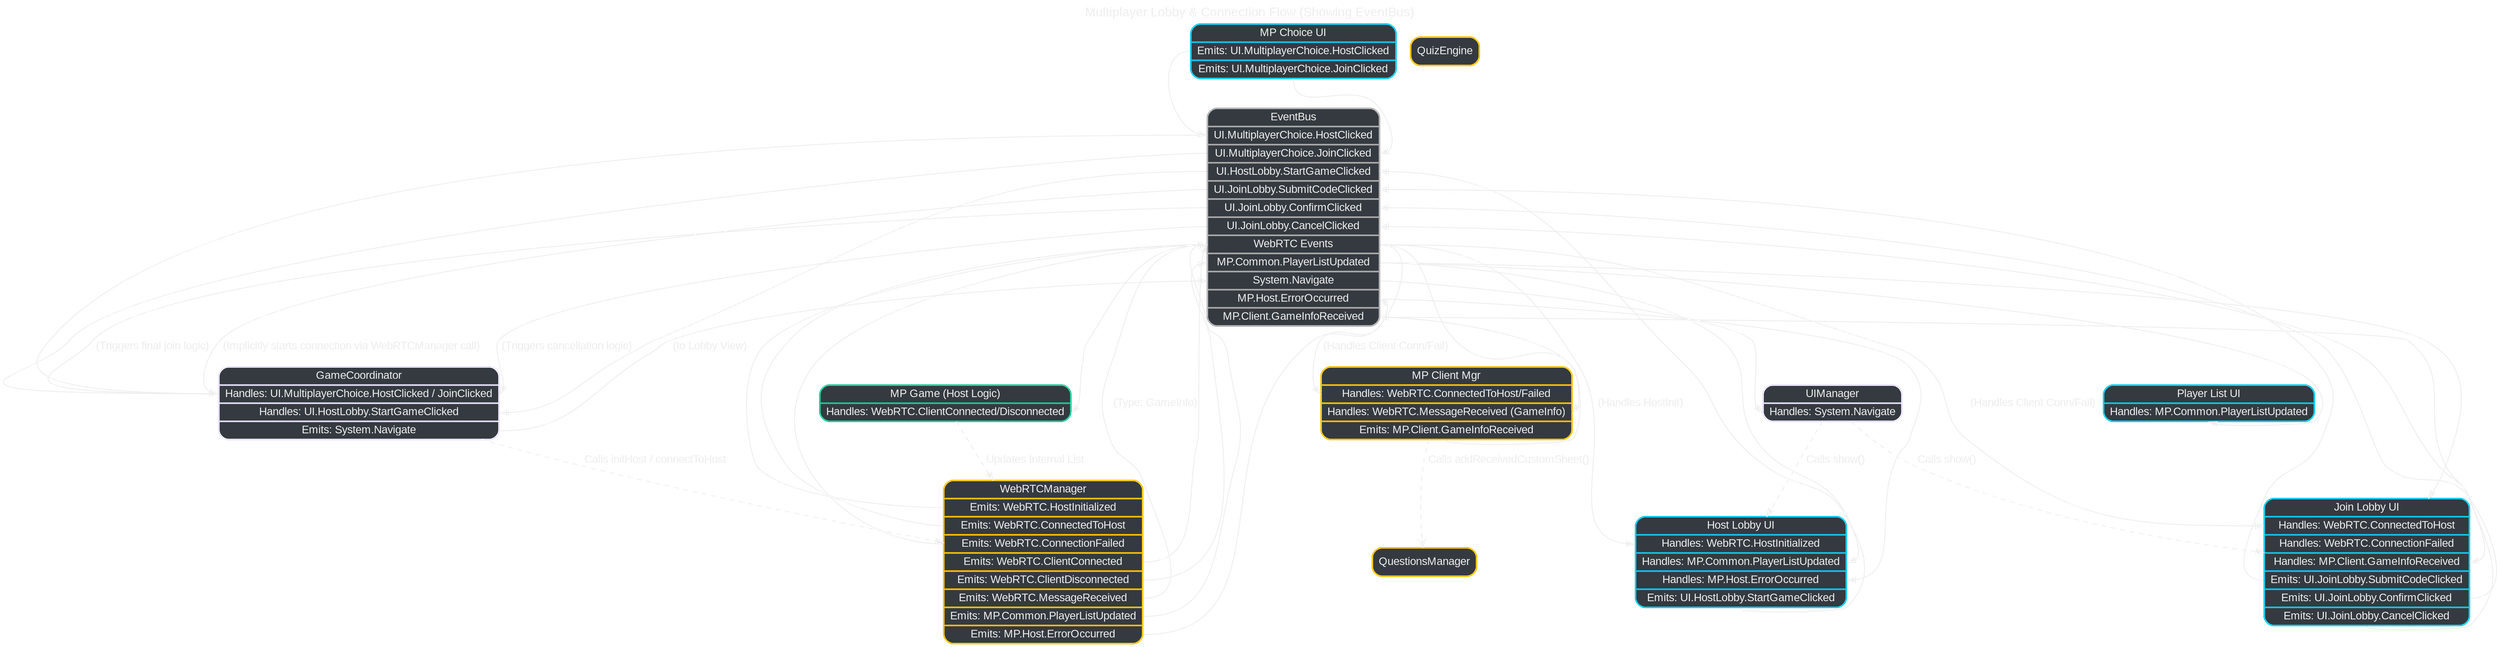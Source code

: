 digraph MPLobby_WithBus {
    rankdir=TD;
    sep="0.6";
    overlap=false;
    bgcolor="transparent";
    fontname="Arial";
    node [shape=box, style="rounded,filled", fontcolor="#eeeeee", color="#eeeeee", fontname="Arial"];
    edge [fontcolor="#eeeeee", color="#eeeeee", fontname="Arial"];
    graph [label="Multiplayer Lobby & Connection Flow (Showing EventBus)", labelloc=t, fontsize=16, fontcolor="#eeeeee"];

    // Node Styles (Dark fill, specific border remains)
    MultiplayerChoiceComponent [shape="record", fillcolor="#343a40", color="#0dcaf0", penwidth=2,
                                label="{ MP Choice UI | {<emits_host> Emits: UI.MultiplayerChoice.HostClicked} | {<emits_join> Emits: UI.MultiplayerChoice.JoinClicked} }"]; // Updated emits
    HostLobbyComponent [shape="record", fillcolor="#343a40", color="#0dcaf0", penwidth=2,
                        label="{ Host Lobby UI | {<handles_init> Handles: WebRTC.HostInitialized} | {<handles_list> Handles: MP.Common.PlayerListUpdated} | {<handles_error> Handles: MP.Host.ErrorOccurred} | {<emits_start> Emits: UI.HostLobby.StartGameClicked} }"]; // Updated handles/emits
    JoinLobbyComponent [shape="record", fillcolor="#343a40", color="#0dcaf0", penwidth=2,
                        label="{ Join Lobby UI | {<handles_conn> Handles: WebRTC.ConnectedToHost} | {<handles_fail> Handles: WebRTC.ConnectionFailed} | {<handles_info> Handles: MP.Client.GameInfoReceived} | {<emits_submit> Emits: UI.JoinLobby.SubmitCodeClicked} | {<emits_confirm> Emits: UI.JoinLobby.ConfirmClicked} | {<emits_cancel> Emits: UI.JoinLobby.CancelClicked} }"]; // Updated handles/emits
    PlayerListComponent [shape="record", fillcolor="#343a40", color="#0dcaf0", penwidth=2,
                         label="{ Player List UI | {<handles_state> Handles: MP.Common.PlayerListUpdated} }"]; // Updated handle
    GameCoordinator [shape="record", fillcolor="#343a40", color="#e6e0f8", penwidth=2,
                     label="{ GameCoordinator | {<handles_choice> Handles: UI.MultiplayerChoice.HostClicked / JoinClicked} | {<handles_lobby> Handles: UI.HostLobby.StartGameClicked} | {<emits_nav> Emits: System.Navigate} }"]; // Updated handles
    UIManager [shape="record", fillcolor="#343a40", color="#e6e0f8", penwidth=2,
               label="{ UIManager | {<handles_nav> Handles: System.Navigate} }"];
    WebRTCManager [shape="record", fillcolor="#343a40", color="#ffc107", penwidth=2,
                   label="{ WebRTCManager | {<emits_init> Emits: WebRTC.HostInitialized} | {<emits_conn> Emits: WebRTC.ConnectedToHost} | {<emits_fail> Emits: WebRTC.ConnectionFailed} | {<emits_cli_conn> Emits: WebRTC.ClientConnected} | {<emits_cli_dis> Emits: WebRTC.ClientDisconnected} | {<emits_msg> Emits: WebRTC.MessageReceived} | {<emits_player_update> Emits: MP.Common.PlayerListUpdated} | {<emits_host_error> Emits: MP.Host.ErrorOccurred} }"]; // Updated emits
    MultiplayerGame [shape="record", fillcolor="#343a40", color="#20c997", penwidth=2,
                     label="{ MP Game (Host Logic) | {<handles_rtc> Handles: WebRTC.ClientConnected/Disconnected} }"]; // Simplified, uses WebRTCManager for messages
    MultiplayerClientManager [shape="record", style="rounded,filled", fillcolor="#343a40", color="#ffc107", penwidth=2,
                              label="{ MP Client Mgr | {<handles_rtc> Handles: WebRTC.ConnectedToHost/Failed} | {<handles_msg> Handles: WebRTC.MessageReceived (GameInfo)} | {<emits_info> Emits: MP.Client.GameInfoReceived} }"]; // Updated handles/emits
    QuizEngine [label="QuizEngine", style="rounded,filled", fillcolor="#343a40", color="#ffc107", penwidth=2];
    QuestionsManager [label="QuestionsManager", fillcolor="#343a40", color="#ffc107", penwidth=2]; // Added node

    // EventBus: Specific events or useful groups for lobby flow
    EventBus [shape="record", fillcolor="#343a40", color="#aaaaaa", penwidth=2,
              label="{ EventBus | {<evUIHost> UI.MultiplayerChoice.HostClicked} | {<evUIJoin> UI.MultiplayerChoice.JoinClicked} | {<evUIStart> UI.HostLobby.StartGameClicked} | {<evUISubmit> UI.JoinLobby.SubmitCodeClicked} | {<evUIConfirm> UI.JoinLobby.ConfirmClicked} | {<evUICancel> UI.JoinLobby.CancelClicked} | {<evWebRTC> WebRTC Events} | {<evPlayerListUpdate> MP.Common.PlayerListUpdated} | {<evNav> System.Navigate} | {<evHostErr> MP.Host.ErrorOccurred} | {<evClientInfo> MP.Client.GameInfoReceived} }"];

    // 1. User Chooses Host/Join (Specific Events)
    MultiplayerChoiceComponent:emits_host -> EventBus:evUIHost; MultiplayerChoiceComponent:emits_join -> EventBus:evUIJoin;
    EventBus:evUIHost -> GameCoordinator:handles_choice; EventBus:evUIJoin -> GameCoordinator:handles_choice;

    // 2. Coordinator Initiates Connection (Direct Call + Event)
    GameCoordinator -> WebRTCManager [label=" Calls initHost / connectToHost", style=dashed];
    GameCoordinator:emits_nav -> EventBus:evNav [label=" (to Lobby View)"];
    EventBus:evNav -> UIManager:handles_nav;
    UIManager -> HostLobbyComponent [label=" Calls show()", style=dashed]; UIManager -> JoinLobbyComponent [label=" Calls show()", style=dashed];

    // 3. WebRTC Reports Status (Host Init, Client Connect/Fail)
    WebRTCManager:emits_init -> EventBus:evWebRTC; WebRTCManager:emits_conn -> EventBus:evWebRTC; WebRTCManager:emits_fail -> EventBus:evWebRTC;
    EventBus:evWebRTC -> HostLobbyComponent:handles_init [label=" (Handles HostInit)"];
    EventBus:evWebRTC -> JoinLobbyComponent:handles_conn [label=" (Handles Client Conn/Fail)"];
    EventBus:evWebRTC -> MultiplayerClientManager:handles_rtc [label=" (Handles Client Conn/Fail)"];

    // 4. Client Submits Code
    JoinLobbyComponent:emits_submit -> EventBus:evUISubmit;
    EventBus:evUISubmit -> GameCoordinator:handles_choice [label=" (Implicitly starts connection via WebRTCManager call)"];

    // 5. Host Sends Game Info (via WebRTCManager)
    WebRTCManager:emits_msg -> EventBus:evWebRTC [label=" (Type: GameInfo)"];

    // 6. Client Manager Handles Game Info & Saves Custom Sheets
    EventBus:evWebRTC -> MultiplayerClientManager:handles_msg [label=""];
    MultiplayerClientManager -> QuestionsManager [label=" Calls addReceivedCustomSheet()", style=dashed, arrowhead=open]; // Added Save Call
    MultiplayerClientManager:emits_info -> EventBus:evClientInfo; // Client Manager emits structured info

    // 7. Join Lobby UI Displays Game Info
    EventBus:evClientInfo -> JoinLobbyComponent:handles_info;

    // 8. Client Confirms/Cancels Join
    JoinLobbyComponent:emits_confirm -> EventBus:evUIConfirm; JoinLobbyComponent:emits_cancel -> EventBus:evUICancel;
    EventBus:evUIConfirm -> GameCoordinator:handles_choice [label=" (Triggers final join logic)"];
    EventBus:evUICancel -> GameCoordinator:handles_choice [label=" (Triggers cancellation logic)"];

    // 9. WebRTC Reports Player Connect/Disconnect
    WebRTCManager:emits_cli_conn -> EventBus:evWebRTC; WebRTCManager:emits_cli_dis -> EventBus:evWebRTC;
    EventBus:evWebRTC -> MultiplayerGame:handles_rtc; // Host notified

    // 10. Host Logic Updates Player List (via WebRTCManager emitting PlayerListUpdated)
    MultiplayerGame -> WebRTCManager [label=" Updates Internal List", style=dashed]; // Host logic updates internal list
    WebRTCManager:emits_player_update -> EventBus:evPlayerListUpdate; // WebRTCManager emits the update event

    // 11. UI Updates Player List
    EventBus:evPlayerListUpdate -> HostLobbyComponent:handles_list;
    EventBus:evPlayerListUpdate -> JoinLobbyComponent:handles_state; // Client lobby might show list too
    EventBus:evPlayerListUpdate -> PlayerListComponent:handles_state; // In-game list component

    // 12. Host Starts Game
    HostLobbyComponent:emits_start -> EventBus:evUIStart [label=""];
    EventBus:evUIStart -> GameCoordinator:handles_lobby [label=""];
    
    // 13. Host Errors
    WebRTCManager:emits_host_error -> EventBus:evHostErr; // Assuming WebRTC or Host Logic emits this
    EventBus:evHostErr -> HostLobbyComponent:handles_error;
} 